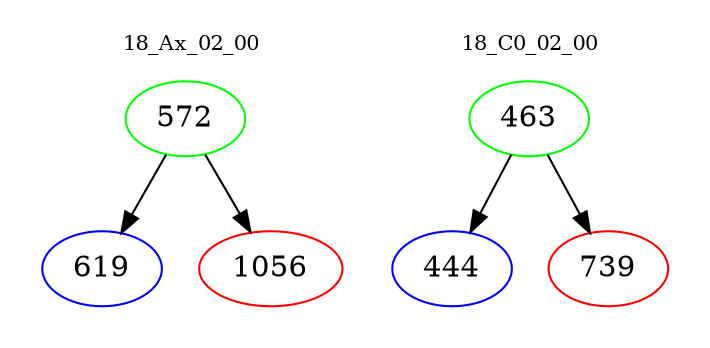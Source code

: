 digraph{
subgraph cluster_0 {
color = white
label = "18_Ax_02_00";
fontsize=10;
T0_572 [label="572", color="green"]
T0_572 -> T0_619 [color="black"]
T0_619 [label="619", color="blue"]
T0_572 -> T0_1056 [color="black"]
T0_1056 [label="1056", color="red"]
}
subgraph cluster_1 {
color = white
label = "18_C0_02_00";
fontsize=10;
T1_463 [label="463", color="green"]
T1_463 -> T1_444 [color="black"]
T1_444 [label="444", color="blue"]
T1_463 -> T1_739 [color="black"]
T1_739 [label="739", color="red"]
}
}
